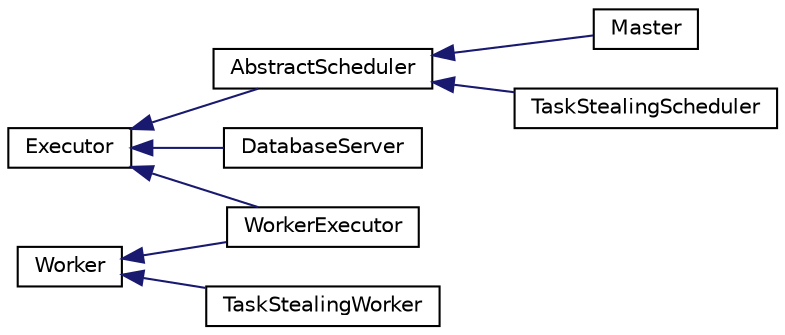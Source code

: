digraph "Graphical Class Hierarchy"
{
  edge [fontname="Helvetica",fontsize="10",labelfontname="Helvetica",labelfontsize="10"];
  node [fontname="Helvetica",fontsize="10",shape=record];
  rankdir="LR";
  Node1 [label="Executor",height=0.2,width=0.4,color="black", fillcolor="white", style="filled",URL="$d0/d33/a00027.html"];
  Node1 -> Node2 [dir="back",color="midnightblue",fontsize="10",style="solid",fontname="Helvetica"];
  Node2 [label="AbstractScheduler",height=0.2,width=0.4,color="black", fillcolor="white", style="filled",URL="$dd/dad/a00005.html"];
  Node2 -> Node3 [dir="back",color="midnightblue",fontsize="10",style="solid",fontname="Helvetica"];
  Node3 [label="Master",height=0.2,width=0.4,color="black", fillcolor="white", style="filled",URL="$d2/d79/a00051.html"];
  Node2 -> Node4 [dir="back",color="midnightblue",fontsize="10",style="solid",fontname="Helvetica"];
  Node4 [label="TaskStealingScheduler",height=0.2,width=0.4,color="black", fillcolor="white", style="filled",URL="$db/dab/a00089.html"];
  Node1 -> Node5 [dir="back",color="midnightblue",fontsize="10",style="solid",fontname="Helvetica"];
  Node5 [label="DatabaseServer",height=0.2,width=0.4,color="black", fillcolor="white", style="filled",URL="$db/db2/a00020.html"];
  Node1 -> Node6 [dir="back",color="midnightblue",fontsize="10",style="solid",fontname="Helvetica"];
  Node6 [label="WorkerExecutor",height=0.2,width=0.4,color="black", fillcolor="white", style="filled",URL="$d9/df8/a00096.html"];
  Node7 [label="Worker",height=0.2,width=0.4,color="black", fillcolor="white", style="filled",URL="$d9/d77/a00095.html"];
  Node7 -> Node8 [dir="back",color="midnightblue",fontsize="10",style="solid",fontname="Helvetica"];
  Node8 [label="TaskStealingWorker",height=0.2,width=0.4,color="black", fillcolor="white", style="filled",URL="$d9/dec/a00090.html"];
  Node7 -> Node6 [dir="back",color="midnightblue",fontsize="10",style="solid",fontname="Helvetica"];
}
